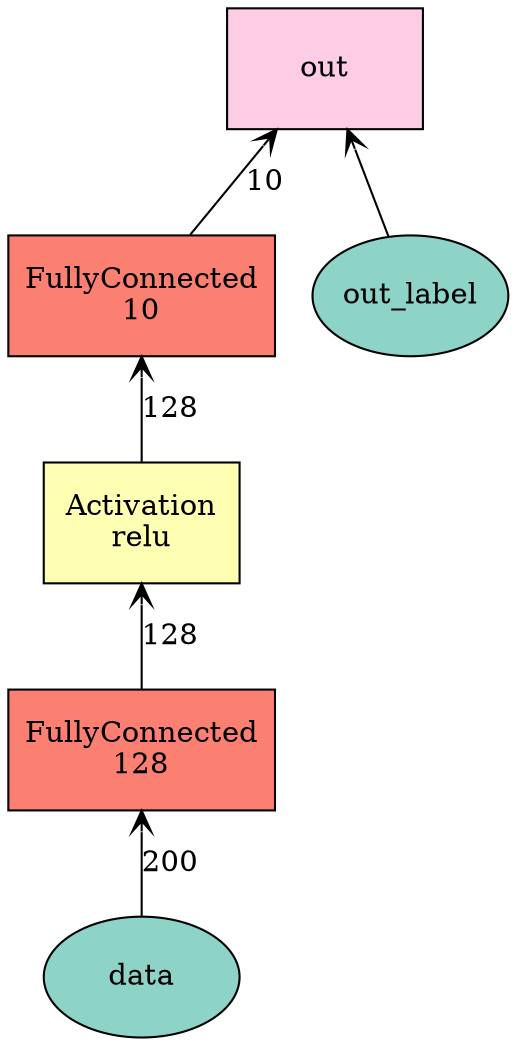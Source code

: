 digraph plot {
	data [label=data fillcolor="#8dd3c7" fixedsize=false height=0.8034 shape=oval style=filled width=1.3]
	fc1 [label="FullyConnected\n128" fillcolor="#fb8072" fixedsize=false height=0.8034 shape=box style=filled width=1.3]
	relu1 [label="Activation\nrelu" fillcolor="#ffffb3" fixedsize=false height=0.8034 shape=box style=filled width=1.3]
	fc2 [label="FullyConnected\n10" fillcolor="#fb8072" fixedsize=false height=0.8034 shape=box style=filled width=1.3]
	out_label [label=out_label fillcolor="#8dd3c7" fixedsize=false height=0.8034 shape=oval style=filled width=1.3]
	out [label=out fillcolor="#fccde5" fixedsize=false height=0.8034 shape=box style=filled width=1.3]
	fc1 -> data [label=200 arrowtail=open dir=back]
	relu1 -> fc1 [label=128 arrowtail=open dir=back]
	fc2 -> relu1 [label=128 arrowtail=open dir=back]
	out -> fc2 [label=10 arrowtail=open dir=back]
	out -> out_label [label="" arrowtail=open dir=back]
}
